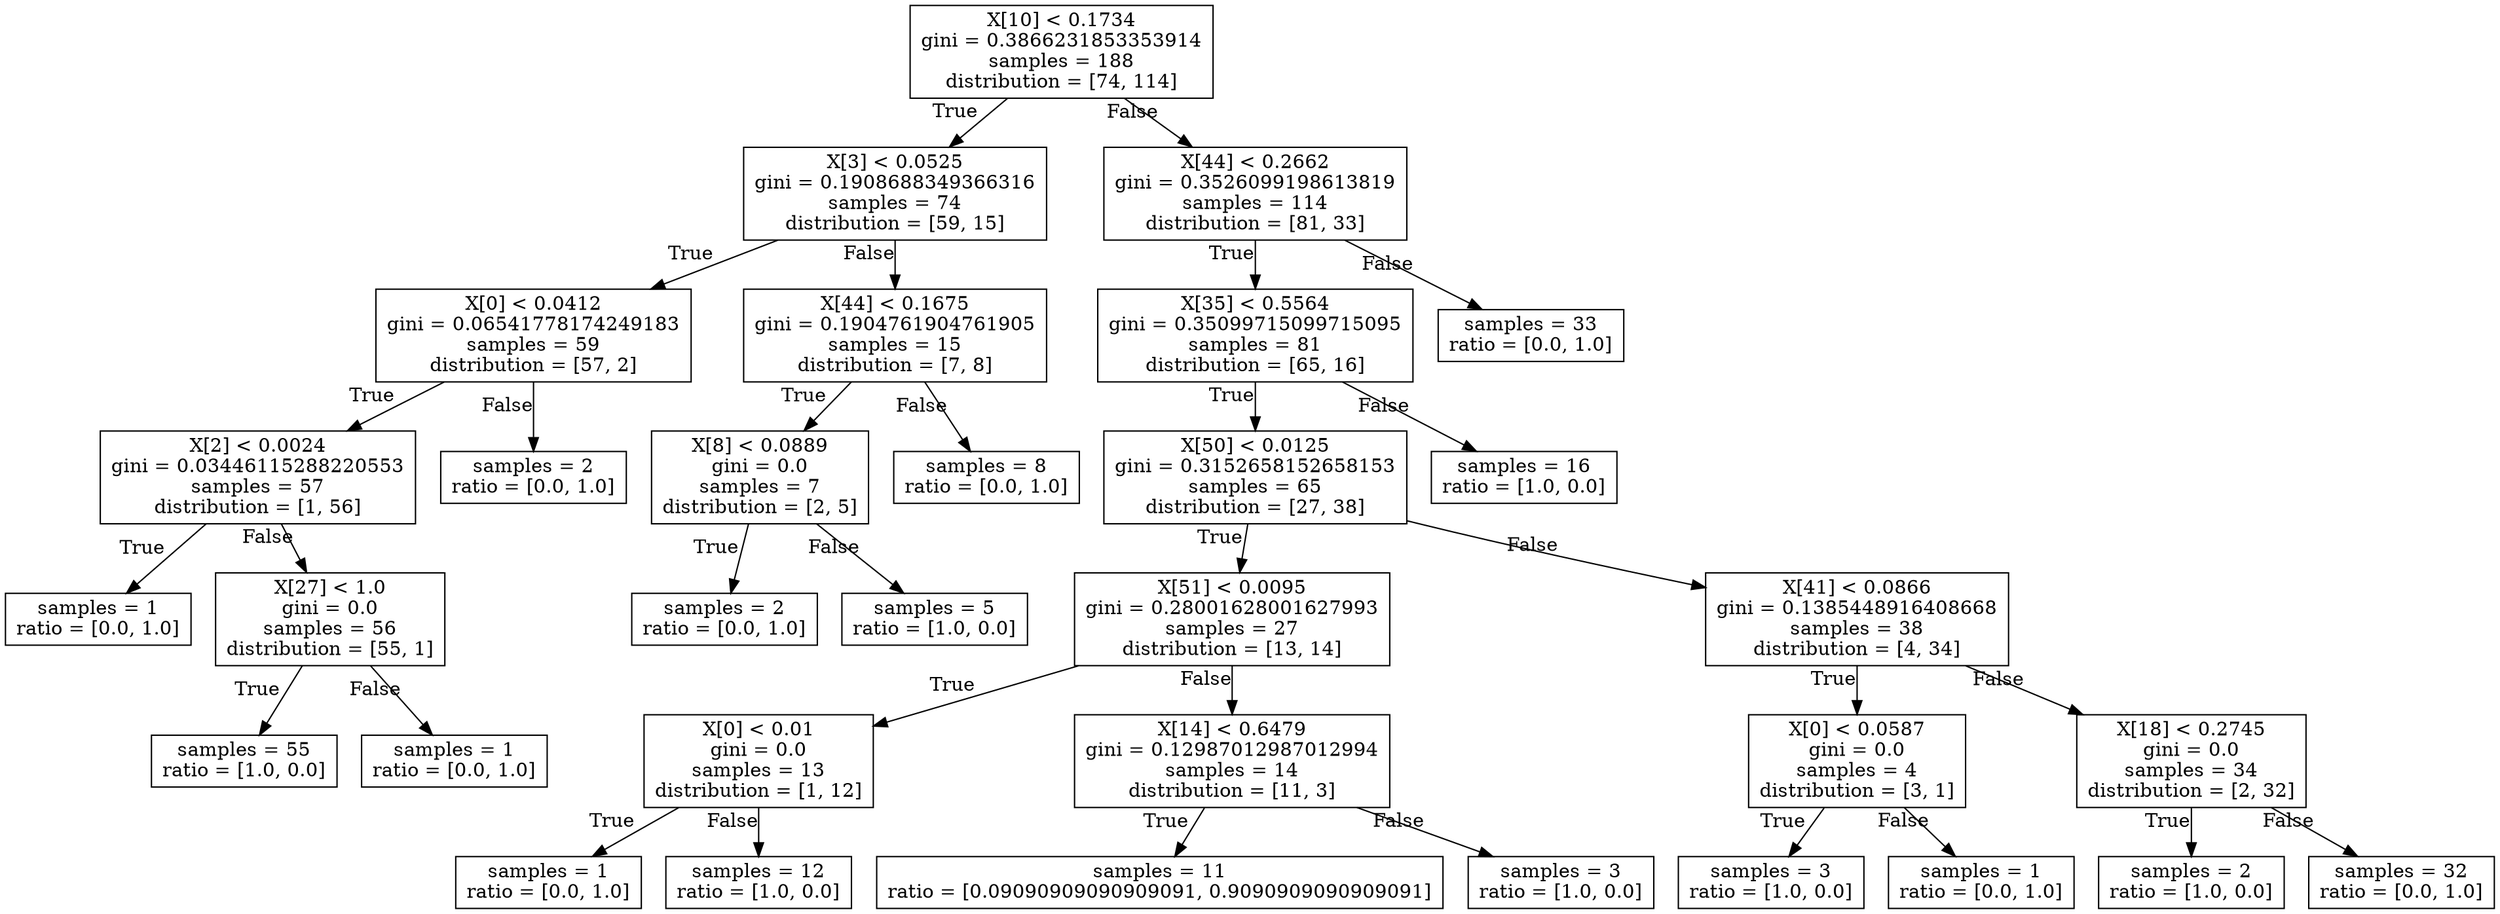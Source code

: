 digraph Tree {
node [shape=box];
6024831014 [label="X[10] < 0.1734
gini = 0.3866231853353914
samples = 188
distribution = [74, 114]"];
2982352972 [label="X[3] < 0.0525
gini = 0.1908688349366316
samples = 74
distribution = [59, 15]"];
6024831014 -> 2982352972 [labeldistance=8, labelangle=30, xlabel="True"]
4216920791 [label="X[44] < 0.2662
gini = 0.3526099198613819
samples = 114
distribution = [81, 33]"];
6024831014 -> 4216920791 [labeldistance=8, labelangle=-30, xlabel="False"]
9869161638 [label="X[0] < 0.0412
gini = 0.06541778174249183
samples = 59
distribution = [57, 2]"];
2982352972 -> 9869161638 [labeldistance=8, labelangle=30, xlabel="True"]
4500897446 [label="X[44] < 0.1675
gini = 0.1904761904761905
samples = 15
distribution = [7, 8]"];
2982352972 -> 4500897446 [labeldistance=8, labelangle=-30, xlabel="False"]
5345824640 [label="X[35] < 0.5564
gini = 0.35099715099715095
samples = 81
distribution = [65, 16]"];
4216920791 -> 5345824640 [labeldistance=8, labelangle=30, xlabel="True"]
7232568316 [label="samples = 33
ratio = [0.0, 1.0]"];
4216920791 -> 7232568316 [labeldistance=8, labelangle=-30, xlabel="False"]
2547858957 [label="X[2] < 0.0024
gini = 0.03446115288220553
samples = 57
distribution = [1, 56]"];
9869161638 -> 2547858957 [labeldistance=8, labelangle=30, xlabel="True"]
7948422874 [label="samples = 2
ratio = [0.0, 1.0]"];
9869161638 -> 7948422874 [labeldistance=8, labelangle=-30, xlabel="False"]
6433874808 [label="X[8] < 0.0889
gini = 0.0
samples = 7
distribution = [2, 5]"];
4500897446 -> 6433874808 [labeldistance=8, labelangle=30, xlabel="True"]
7833314242 [label="samples = 8
ratio = [0.0, 1.0]"];
4500897446 -> 7833314242 [labeldistance=8, labelangle=-30, xlabel="False"]
6901030300 [label="X[50] < 0.0125
gini = 0.3152658152658153
samples = 65
distribution = [27, 38]"];
5345824640 -> 6901030300 [labeldistance=8, labelangle=30, xlabel="True"]
1111524703 [label="samples = 16
ratio = [1.0, 0.0]"];
5345824640 -> 1111524703 [labeldistance=8, labelangle=-30, xlabel="False"]
2022203636 [label="samples = 1
ratio = [0.0, 1.0]"];
2547858957 -> 2022203636 [labeldistance=8, labelangle=30, xlabel="True"]
1439913420 [label="X[27] < 1.0
gini = 0.0
samples = 56
distribution = [55, 1]"];
2547858957 -> 1439913420 [labeldistance=8, labelangle=-30, xlabel="False"]
6514042575 [label="samples = 2
ratio = [0.0, 1.0]"];
6433874808 -> 6514042575 [labeldistance=8, labelangle=30, xlabel="True"]
9625326158 [label="samples = 5
ratio = [1.0, 0.0]"];
6433874808 -> 9625326158 [labeldistance=8, labelangle=-30, xlabel="False"]
8176074814 [label="X[51] < 0.0095
gini = 0.28001628001627993
samples = 27
distribution = [13, 14]"];
6901030300 -> 8176074814 [labeldistance=8, labelangle=30, xlabel="True"]
2025222459 [label="X[41] < 0.0866
gini = 0.1385448916408668
samples = 38
distribution = [4, 34]"];
6901030300 -> 2025222459 [labeldistance=8, labelangle=-30, xlabel="False"]
8165799874 [label="samples = 55
ratio = [1.0, 0.0]"];
1439913420 -> 8165799874 [labeldistance=8, labelangle=30, xlabel="True"]
4952626714 [label="samples = 1
ratio = [0.0, 1.0]"];
1439913420 -> 4952626714 [labeldistance=8, labelangle=-30, xlabel="False"]
6034244464 [label="X[0] < 0.01
gini = 0.0
samples = 13
distribution = [1, 12]"];
8176074814 -> 6034244464 [labeldistance=8, labelangle=30, xlabel="True"]
3673907292 [label="X[14] < 0.6479
gini = 0.12987012987012994
samples = 14
distribution = [11, 3]"];
8176074814 -> 3673907292 [labeldistance=8, labelangle=-30, xlabel="False"]
2104729093 [label="X[0] < 0.0587
gini = 0.0
samples = 4
distribution = [3, 1]"];
2025222459 -> 2104729093 [labeldistance=8, labelangle=30, xlabel="True"]
9624936210 [label="X[18] < 0.2745
gini = 0.0
samples = 34
distribution = [2, 32]"];
2025222459 -> 9624936210 [labeldistance=8, labelangle=-30, xlabel="False"]
7425028897 [label="samples = 1
ratio = [0.0, 1.0]"];
6034244464 -> 7425028897 [labeldistance=8, labelangle=30, xlabel="True"]
2382316865 [label="samples = 12
ratio = [1.0, 0.0]"];
6034244464 -> 2382316865 [labeldistance=8, labelangle=-30, xlabel="False"]
6810712367 [label="samples = 11
ratio = [0.09090909090909091, 0.9090909090909091]"];
3673907292 -> 6810712367 [labeldistance=8, labelangle=30, xlabel="True"]
7814714370 [label="samples = 3
ratio = [1.0, 0.0]"];
3673907292 -> 7814714370 [labeldistance=8, labelangle=-30, xlabel="False"]
4151781008 [label="samples = 3
ratio = [1.0, 0.0]"];
2104729093 -> 4151781008 [labeldistance=8, labelangle=30, xlabel="True"]
7487935945 [label="samples = 1
ratio = [0.0, 1.0]"];
2104729093 -> 7487935945 [labeldistance=8, labelangle=-30, xlabel="False"]
9875473854 [label="samples = 2
ratio = [1.0, 0.0]"];
9624936210 -> 9875473854 [labeldistance=8, labelangle=30, xlabel="True"]
7876318398 [label="samples = 32
ratio = [0.0, 1.0]"];
9624936210 -> 7876318398 [labeldistance=8, labelangle=-30, xlabel="False"]
}